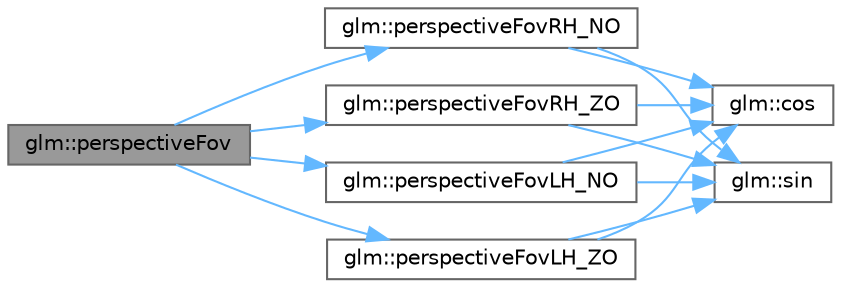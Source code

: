 digraph "glm::perspectiveFov"
{
 // LATEX_PDF_SIZE
  bgcolor="transparent";
  edge [fontname=Helvetica,fontsize=10,labelfontname=Helvetica,labelfontsize=10];
  node [fontname=Helvetica,fontsize=10,shape=box,height=0.2,width=0.4];
  rankdir="LR";
  Node1 [id="Node000001",label="glm::perspectiveFov",height=0.2,width=0.4,color="gray40", fillcolor="grey60", style="filled", fontcolor="black",tooltip=" "];
  Node1 -> Node2 [id="edge25_Node000001_Node000002",color="steelblue1",style="solid",tooltip=" "];
  Node2 [id="Node000002",label="glm::perspectiveFovLH_NO",height=0.2,width=0.4,color="grey40", fillcolor="white", style="filled",URL="$group__ext__matrix__clip__space.html#ga2a6ec32dc6b2b9ef545f9809129b134d",tooltip=" "];
  Node2 -> Node3 [id="edge26_Node000002_Node000003",color="steelblue1",style="solid",tooltip=" "];
  Node3 [id="Node000003",label="glm::cos",height=0.2,width=0.4,color="grey40", fillcolor="white", style="filled",URL="$group__core__func__trigonometric.html#ga54745147add8b4fa05642f5c71f6833e",tooltip=" "];
  Node2 -> Node4 [id="edge27_Node000002_Node000004",color="steelblue1",style="solid",tooltip=" "];
  Node4 [id="Node000004",label="glm::sin",height=0.2,width=0.4,color="grey40", fillcolor="white", style="filled",URL="$group__core__func__trigonometric.html#ga3fcdcfa2d2ac38de9ba1885cd1c79414",tooltip=" "];
  Node1 -> Node5 [id="edge28_Node000001_Node000005",color="steelblue1",style="solid",tooltip=" "];
  Node5 [id="Node000005",label="glm::perspectiveFovLH_ZO",height=0.2,width=0.4,color="grey40", fillcolor="white", style="filled",URL="$group__ext__matrix__clip__space.html#gaa4b4aa571d1b9e77878183ef37b487fb",tooltip=" "];
  Node5 -> Node3 [id="edge29_Node000005_Node000003",color="steelblue1",style="solid",tooltip=" "];
  Node5 -> Node4 [id="edge30_Node000005_Node000004",color="steelblue1",style="solid",tooltip=" "];
  Node1 -> Node6 [id="edge31_Node000001_Node000006",color="steelblue1",style="solid",tooltip=" "];
  Node6 [id="Node000006",label="glm::perspectiveFovRH_NO",height=0.2,width=0.4,color="grey40", fillcolor="white", style="filled",URL="$group__ext__matrix__clip__space.html#ga80b35c54ebe2c39b72773a729cbb0ada",tooltip=" "];
  Node6 -> Node3 [id="edge32_Node000006_Node000003",color="steelblue1",style="solid",tooltip=" "];
  Node6 -> Node4 [id="edge33_Node000006_Node000004",color="steelblue1",style="solid",tooltip=" "];
  Node1 -> Node7 [id="edge34_Node000001_Node000007",color="steelblue1",style="solid",tooltip=" "];
  Node7 [id="Node000007",label="glm::perspectiveFovRH_ZO",height=0.2,width=0.4,color="grey40", fillcolor="white", style="filled",URL="$group__ext__matrix__clip__space.html#ga19141a2882d584872baf2bed83acad68",tooltip=" "];
  Node7 -> Node3 [id="edge35_Node000007_Node000003",color="steelblue1",style="solid",tooltip=" "];
  Node7 -> Node4 [id="edge36_Node000007_Node000004",color="steelblue1",style="solid",tooltip=" "];
}
